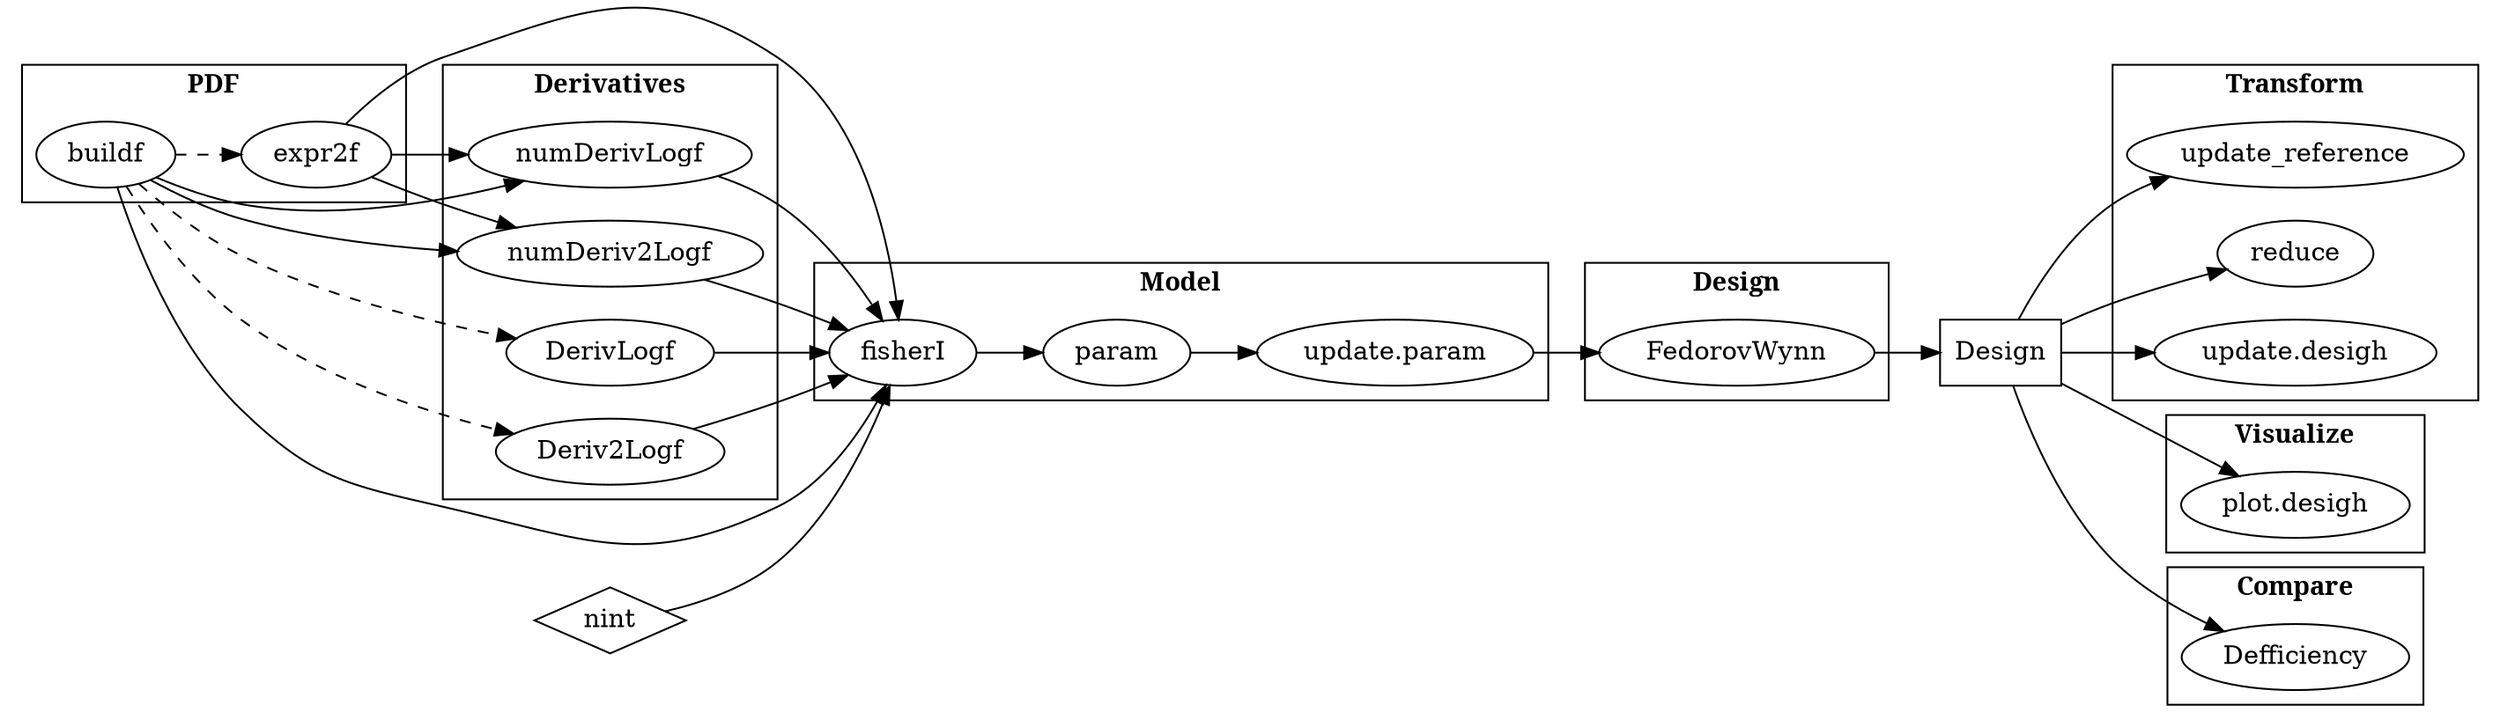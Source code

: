 digraph {
    rankdir = LR;

    subgraph cluster_buildPDF {
        label = "PDF";
        fontname = bold;
        buildf -> expr2f [style=dashed];
    }

    subgraph cluster_deriv {
        label = "Derivatives";
        fontname = bold;
        rank = same;
        numDerivLogf;
        numDeriv2Logf;
        DerivLogf;
        Deriv2Logf;
    }

    buildf -> numDerivLogf;
    buildf -> numDeriv2Logf;
    expr2f -> numDerivLogf;
    expr2f -> numDeriv2Logf;
    buildf -> DerivLogf [style=dashed];
    buildf -> Deriv2Logf [style=dashed];

    nint [shape=diamond];

    subgraph cluster_model {
        label = "Model";
        fontname = bold;
        fisherI -> param -> "update.param";
    }

    buildf -> fisherI;
    expr2f -> fisherI;
    numDerivLogf -> fisherI;
    numDeriv2Logf -> fisherI;
    DerivLogf -> fisherI;
    Deriv2Logf -> fisherI;
    nint -> fisherI;

    Design [shape=box];

    subgraph cluster_design {
        label = "Design";
        fontname = bold;
        FedorovWynn;
    }

    "update.param" -> FedorovWynn;
    FedorovWynn -> Design;

    subgraph cluster_transform {
        label = "Transform";
        fontname = bold;
        reduce;
        "update.desigh";
        update_reference;
    }

    Design -> {reduce; "update.desigh", update_reference};

    subgraph cluster_visualize {
        label = "Visualize";
        fontname = bold;
        "plot.desigh";
    }

    Design -> "plot.desigh";

    subgraph cluster_compare {
        label = "Compare";
        fontname = bold;
        Defficiency;
    }

    Design -> Defficiency;

    //subgraph cluster_helper {
        //integrateA;
        //rowmatch;
        //roworder;
        //seq1;
        //getM;
    //}
}
